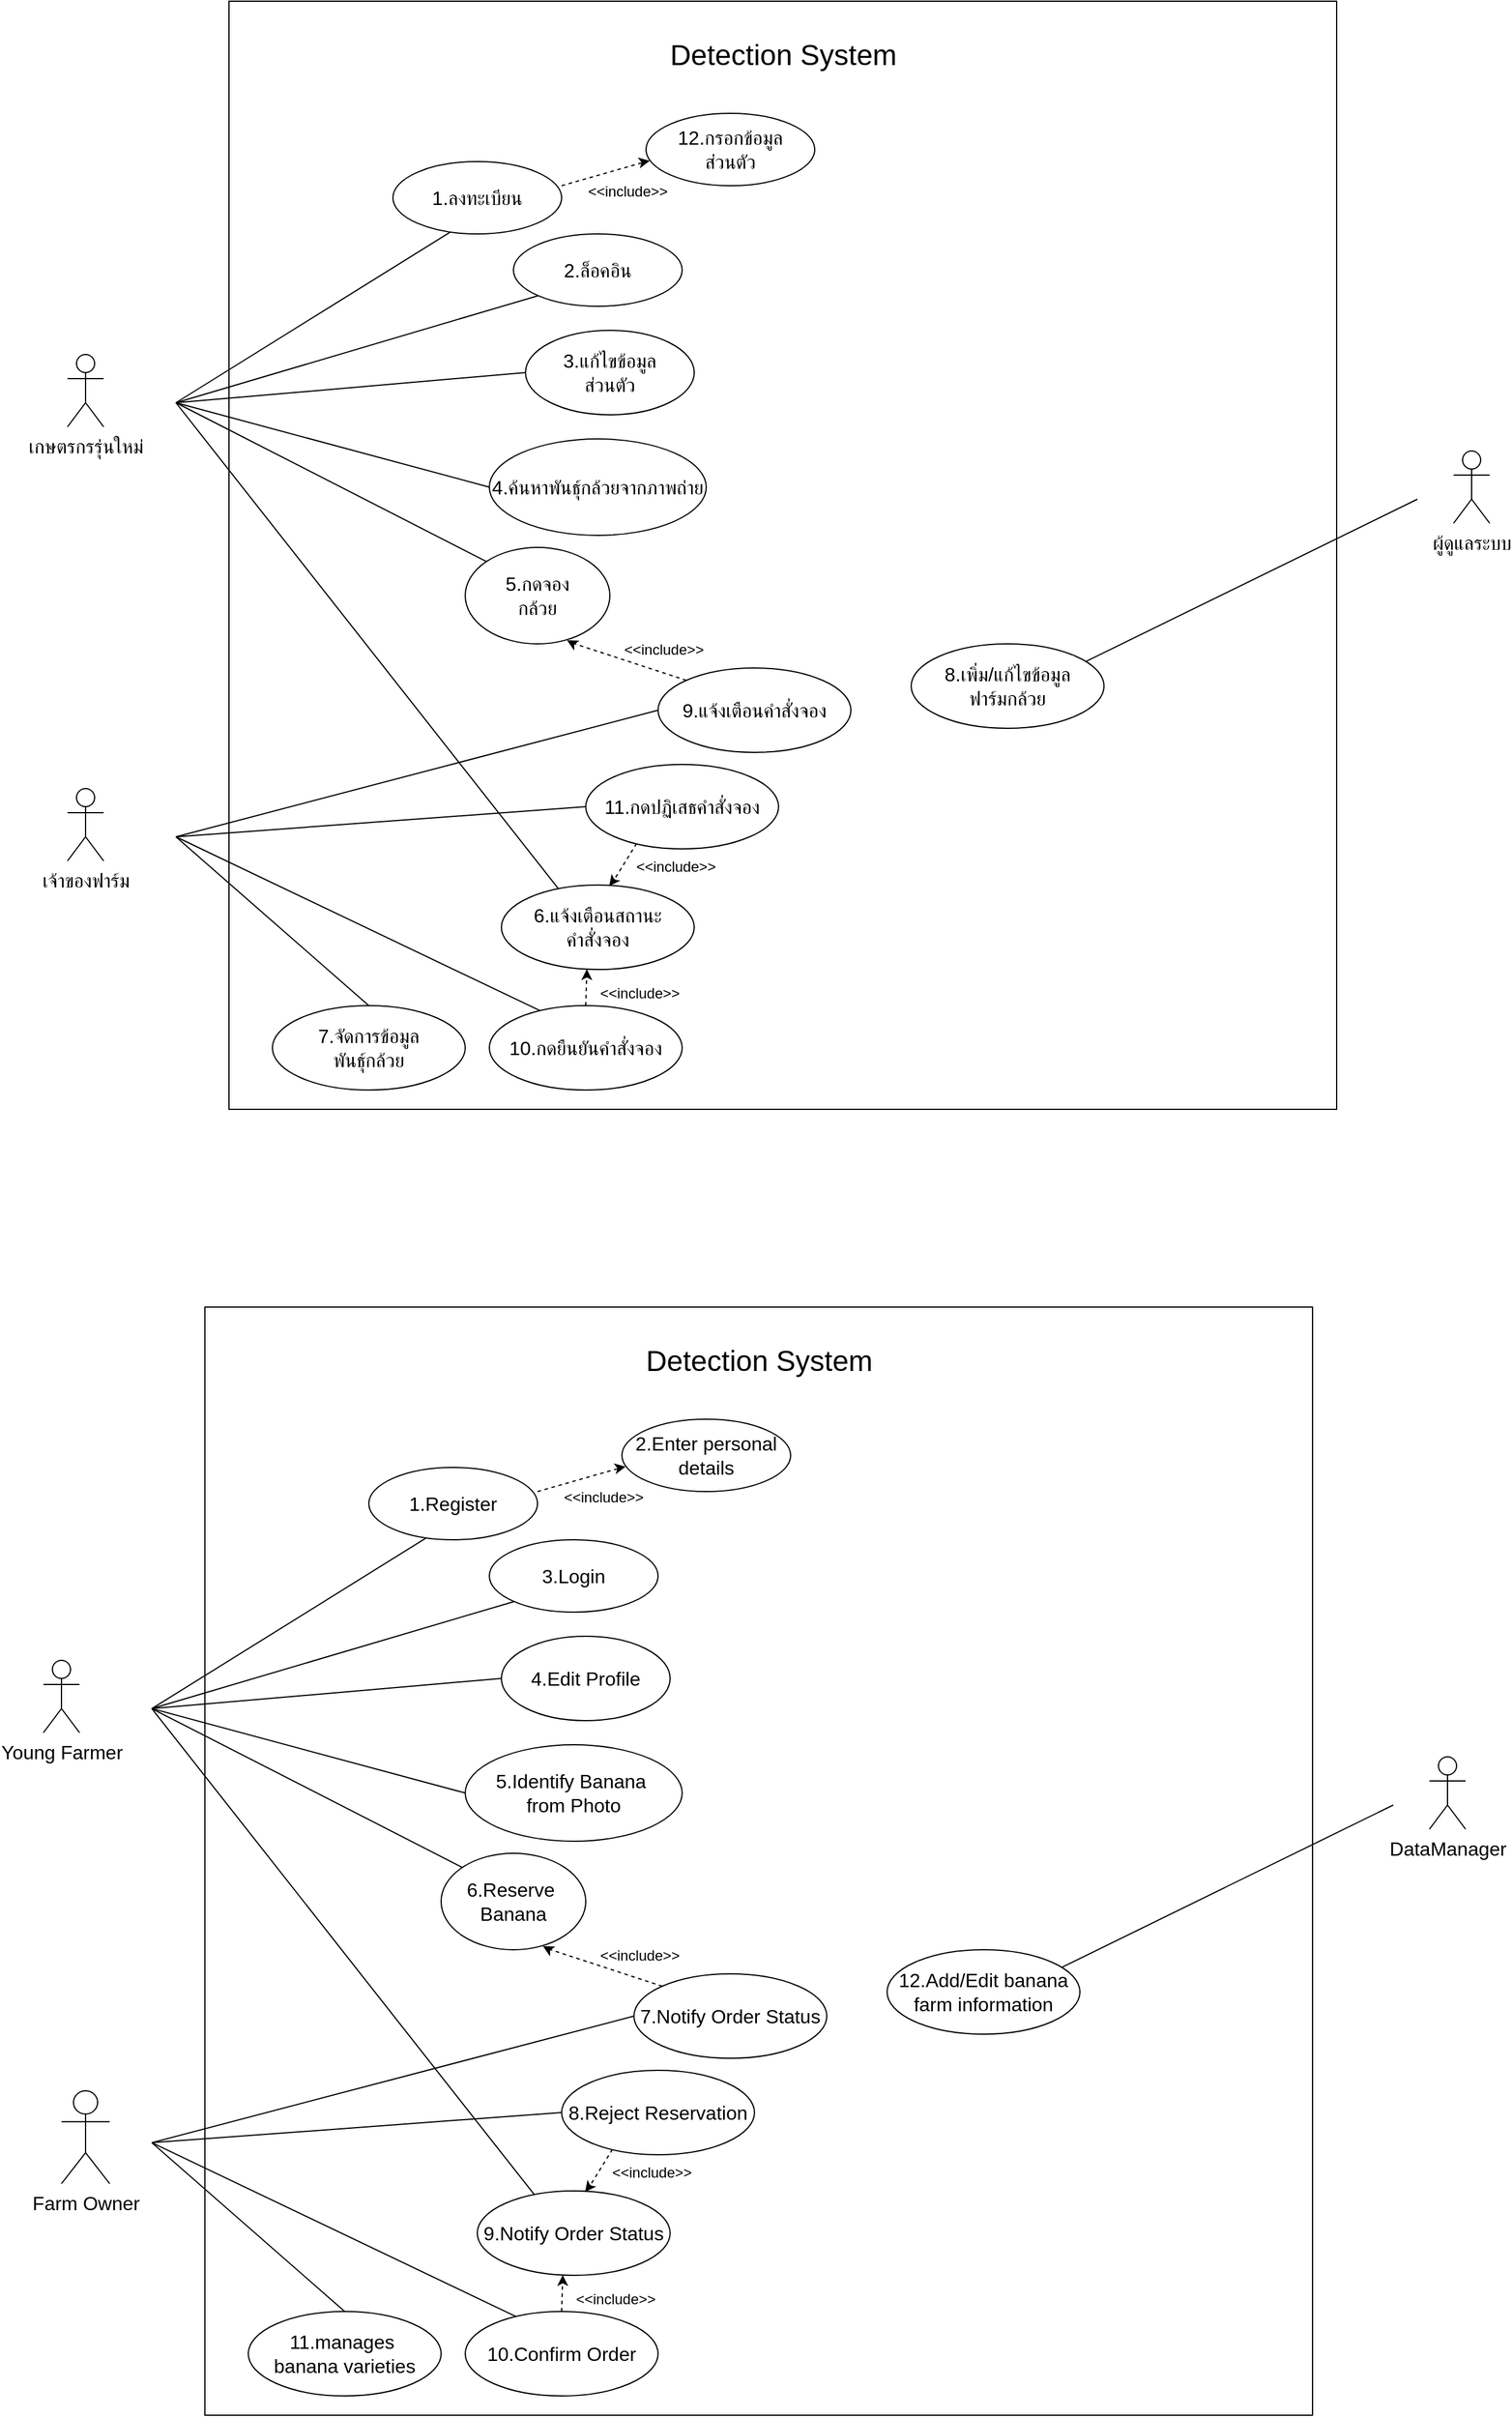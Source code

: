<mxfile version="26.2.14" pages="2">
  <diagram name="use case" id="EfUelgQ-WWF7R0dLs92K">
    <mxGraphModel dx="2175" dy="1682" grid="1" gridSize="10" guides="1" tooltips="1" connect="1" arrows="1" fold="1" page="0" pageScale="1" pageWidth="1100" pageHeight="850" math="0" shadow="0">
      <root>
        <mxCell id="0" />
        <mxCell id="1" parent="0" />
        <mxCell id="MZ660SzJ1lF7yDFDG1dt-44" value="" style="whiteSpace=wrap;html=1;aspect=fixed;" parent="1" vertex="1">
          <mxGeometry x="44" y="-53" width="919" height="919" as="geometry" />
        </mxCell>
        <mxCell id="MZ660SzJ1lF7yDFDG1dt-1" value="Detection System" style="text;html=1;align=center;verticalAlign=middle;whiteSpace=wrap;rounded=0;fontSize=24;" parent="1" vertex="1">
          <mxGeometry x="398.75" y="-23" width="209.5" height="30" as="geometry" />
        </mxCell>
        <mxCell id="MZ660SzJ1lF7yDFDG1dt-2" value="เกษตรกรรุ่นใหม่" style="shape=umlActor;verticalLabelPosition=bottom;verticalAlign=top;html=1;outlineConnect=0;fontSize=16;strokeColor=#000000;" parent="1" vertex="1">
          <mxGeometry x="-90" y="240" width="30" height="60" as="geometry" />
        </mxCell>
        <mxCell id="MZ660SzJ1lF7yDFDG1dt-4" value="เจ้าของฟาร์ม" style="shape=umlActor;verticalLabelPosition=bottom;verticalAlign=top;html=1;outlineConnect=0;fontSize=16;strokeColor=#000000;" parent="1" vertex="1">
          <mxGeometry x="-90" y="600" width="30" height="60" as="geometry" />
        </mxCell>
        <mxCell id="MZ660SzJ1lF7yDFDG1dt-5" value="ผู้ดูแลระบบ" style="shape=umlActor;verticalLabelPosition=bottom;verticalAlign=top;html=1;outlineConnect=0;fontSize=16;strokeColor=#000000;" parent="1" vertex="1">
          <mxGeometry x="1060" y="320" width="30" height="60" as="geometry" />
        </mxCell>
        <mxCell id="MZ660SzJ1lF7yDFDG1dt-6" value="&lt;font style=&quot;font-size: 16px;&quot;&gt;1.ลงทะเบียน&lt;/font&gt;" style="ellipse;whiteSpace=wrap;html=1;strokeColor=#000000;" parent="1" vertex="1">
          <mxGeometry x="180" y="80" width="140" height="60" as="geometry" />
        </mxCell>
        <mxCell id="MZ660SzJ1lF7yDFDG1dt-7" value="2.ล็อคอิน" style="ellipse;whiteSpace=wrap;html=1;fontSize=16;strokeColor=#000000;" parent="1" vertex="1">
          <mxGeometry x="280" y="140" width="140" height="60" as="geometry" />
        </mxCell>
        <mxCell id="MZ660SzJ1lF7yDFDG1dt-8" value="3.แก้ไขข้อมูล&lt;div&gt;ส่วนตัว&lt;/div&gt;" style="ellipse;whiteSpace=wrap;html=1;fontSize=16;strokeColor=#000000;" parent="1" vertex="1">
          <mxGeometry x="290" y="220" width="140" height="70" as="geometry" />
        </mxCell>
        <mxCell id="MZ660SzJ1lF7yDFDG1dt-9" value="4.ค้นหาพันธุ์กล้วยจากภาพถ่าย" style="ellipse;whiteSpace=wrap;html=1;fontSize=16;strokeColor=#000000;" parent="1" vertex="1">
          <mxGeometry x="260" y="310" width="180" height="80" as="geometry" />
        </mxCell>
        <mxCell id="MZ660SzJ1lF7yDFDG1dt-10" value="&lt;font size=&quot;3&quot;&gt;5.กดจอง&lt;/font&gt;&lt;div&gt;&lt;font size=&quot;3&quot;&gt;กล้วย&lt;/font&gt;&lt;/div&gt;" style="ellipse;whiteSpace=wrap;html=1;strokeColor=#000000;" parent="1" vertex="1">
          <mxGeometry x="240" y="400" width="120" height="80" as="geometry" />
        </mxCell>
        <mxCell id="MZ660SzJ1lF7yDFDG1dt-11" value="&lt;font size=&quot;3&quot;&gt;6.แจ้งเตือนสถานะ&lt;/font&gt;&lt;div&gt;&lt;font size=&quot;3&quot;&gt;คำสั่งจอง&lt;/font&gt;&lt;/div&gt;" style="ellipse;whiteSpace=wrap;html=1;align=center;verticalAlign=middle;strokeColor=#000000;" parent="1" vertex="1">
          <mxGeometry x="270" y="680" width="160" height="70" as="geometry" />
        </mxCell>
        <mxCell id="MZ660SzJ1lF7yDFDG1dt-13" value="&lt;font size=&quot;3&quot;&gt;8.เพิ่ม/แก้ไขข้อมูล&lt;/font&gt;&lt;div&gt;&lt;font size=&quot;3&quot;&gt;ฟาร์มกล้วย&lt;/font&gt;&lt;/div&gt;" style="ellipse;whiteSpace=wrap;html=1;align=center;verticalAlign=middle;strokeColor=#000000;" parent="1" vertex="1">
          <mxGeometry x="610" y="480" width="160" height="70" as="geometry" />
        </mxCell>
        <mxCell id="MZ660SzJ1lF7yDFDG1dt-14" value="&lt;font size=&quot;3&quot;&gt;9.แจ้งเตือนคำสั่งจอง&lt;/font&gt;" style="ellipse;whiteSpace=wrap;html=1;align=center;verticalAlign=middle;strokeColor=#000000;" parent="1" vertex="1">
          <mxGeometry x="400" y="500" width="160" height="70" as="geometry" />
        </mxCell>
        <mxCell id="MZ660SzJ1lF7yDFDG1dt-15" value="&lt;font size=&quot;3&quot;&gt;10.กดยืนยันคำสั่งจอง&lt;/font&gt;" style="ellipse;whiteSpace=wrap;html=1;align=center;verticalAlign=middle;strokeColor=#000000;" parent="1" vertex="1">
          <mxGeometry x="260" y="780" width="160" height="70" as="geometry" />
        </mxCell>
        <mxCell id="MZ660SzJ1lF7yDFDG1dt-16" value="&lt;font size=&quot;3&quot;&gt;11.กดปฏิเสธคำสั่งจอง&lt;/font&gt;" style="ellipse;whiteSpace=wrap;html=1;align=center;verticalAlign=middle;strokeColor=#000000;" parent="1" vertex="1">
          <mxGeometry x="340" y="580" width="160" height="70" as="geometry" />
        </mxCell>
        <mxCell id="MZ660SzJ1lF7yDFDG1dt-17" value="" style="endArrow=none;html=1;rounded=0;entryX=0.339;entryY=0.976;entryDx=0;entryDy=0;entryPerimeter=0;strokeColor=#000000;" parent="1" target="MZ660SzJ1lF7yDFDG1dt-6" edge="1">
          <mxGeometry width="50" height="50" relative="1" as="geometry">
            <mxPoint y="280" as="sourcePoint" />
            <mxPoint x="220" y="230" as="targetPoint" />
          </mxGeometry>
        </mxCell>
        <mxCell id="MZ660SzJ1lF7yDFDG1dt-18" value="" style="endArrow=none;html=1;rounded=0;entryX=0;entryY=1;entryDx=0;entryDy=0;strokeColor=#000000;" parent="1" target="MZ660SzJ1lF7yDFDG1dt-7" edge="1">
          <mxGeometry width="50" height="50" relative="1" as="geometry">
            <mxPoint y="280" as="sourcePoint" />
            <mxPoint x="220" y="230" as="targetPoint" />
          </mxGeometry>
        </mxCell>
        <mxCell id="MZ660SzJ1lF7yDFDG1dt-19" value="" style="endArrow=none;html=1;rounded=0;entryX=0;entryY=0.5;entryDx=0;entryDy=0;strokeColor=#000000;" parent="1" target="MZ660SzJ1lF7yDFDG1dt-8" edge="1">
          <mxGeometry width="50" height="50" relative="1" as="geometry">
            <mxPoint y="280" as="sourcePoint" />
            <mxPoint x="220" y="230" as="targetPoint" />
          </mxGeometry>
        </mxCell>
        <mxCell id="MZ660SzJ1lF7yDFDG1dt-20" value="" style="endArrow=none;html=1;rounded=0;entryX=0;entryY=0.5;entryDx=0;entryDy=0;strokeColor=#000000;" parent="1" target="MZ660SzJ1lF7yDFDG1dt-9" edge="1">
          <mxGeometry width="50" height="50" relative="1" as="geometry">
            <mxPoint y="280" as="sourcePoint" />
            <mxPoint x="220" y="230" as="targetPoint" />
          </mxGeometry>
        </mxCell>
        <mxCell id="MZ660SzJ1lF7yDFDG1dt-21" value="" style="endArrow=none;html=1;rounded=0;entryX=0;entryY=0;entryDx=0;entryDy=0;strokeColor=#000000;" parent="1" target="MZ660SzJ1lF7yDFDG1dt-10" edge="1">
          <mxGeometry width="50" height="50" relative="1" as="geometry">
            <mxPoint y="280" as="sourcePoint" />
            <mxPoint x="220" y="230" as="targetPoint" />
          </mxGeometry>
        </mxCell>
        <mxCell id="MZ660SzJ1lF7yDFDG1dt-22" value="" style="endArrow=none;html=1;rounded=0;exitX=0.297;exitY=0.048;exitDx=0;exitDy=0;exitPerimeter=0;fontColor=#FF3333;strokeColor=#000000;" parent="1" source="MZ660SzJ1lF7yDFDG1dt-11" edge="1">
          <mxGeometry width="50" height="50" relative="1" as="geometry">
            <mxPoint x="277" y="590" as="sourcePoint" />
            <mxPoint y="280" as="targetPoint" />
          </mxGeometry>
        </mxCell>
        <mxCell id="MZ660SzJ1lF7yDFDG1dt-23" value="" style="endArrow=none;dashed=1;html=1;rounded=0;exitX=0;exitY=0;exitDx=0;exitDy=0;strokeColor=#000000;entryX=0.72;entryY=0.981;entryDx=0;entryDy=0;entryPerimeter=0;" parent="1" source="MZ660SzJ1lF7yDFDG1dt-14" target="MZ660SzJ1lF7yDFDG1dt-10" edge="1">
          <mxGeometry width="50" height="50" relative="1" as="geometry">
            <mxPoint x="350" y="510" as="sourcePoint" />
            <mxPoint x="330" y="480" as="targetPoint" />
          </mxGeometry>
        </mxCell>
        <mxCell id="MZ660SzJ1lF7yDFDG1dt-24" value="" style="endArrow=classic;html=1;rounded=0;entryX=0.704;entryY=0.962;entryDx=0;entryDy=0;entryPerimeter=0;strokeColor=#000000;" parent="1" target="MZ660SzJ1lF7yDFDG1dt-10" edge="1">
          <mxGeometry width="50" height="50" relative="1" as="geometry">
            <mxPoint x="330" y="480" as="sourcePoint" />
            <mxPoint x="332.2" y="478.76" as="targetPoint" />
          </mxGeometry>
        </mxCell>
        <mxCell id="MZ660SzJ1lF7yDFDG1dt-25" value="&amp;lt;&amp;lt;include&amp;gt;&amp;gt;" style="text;html=1;align=center;verticalAlign=middle;whiteSpace=wrap;rounded=0;fontColor=light-dark(#000000, #ff7777);strokeColor=none;" parent="1" vertex="1">
          <mxGeometry x="380" y="470" width="50" height="30" as="geometry" />
        </mxCell>
        <mxCell id="MZ660SzJ1lF7yDFDG1dt-26" value="" style="endArrow=none;html=1;rounded=0;fontColor=#FF3333;strokeColor=#000000;entryX=0;entryY=0.5;entryDx=0;entryDy=0;" parent="1" target="MZ660SzJ1lF7yDFDG1dt-14" edge="1">
          <mxGeometry width="50" height="50" relative="1" as="geometry">
            <mxPoint y="640" as="sourcePoint" />
            <mxPoint x="60" y="310" as="targetPoint" />
          </mxGeometry>
        </mxCell>
        <mxCell id="MZ660SzJ1lF7yDFDG1dt-27" value="" style="endArrow=none;html=1;rounded=0;fontColor=#FF3333;strokeColor=#000000;entryX=0;entryY=0.5;entryDx=0;entryDy=0;" parent="1" target="MZ660SzJ1lF7yDFDG1dt-16" edge="1">
          <mxGeometry width="50" height="50" relative="1" as="geometry">
            <mxPoint y="640" as="sourcePoint" />
            <mxPoint x="325" y="555" as="targetPoint" />
          </mxGeometry>
        </mxCell>
        <mxCell id="MZ660SzJ1lF7yDFDG1dt-28" value="" style="endArrow=none;html=1;rounded=0;fontColor=#FF3333;strokeColor=#000000;entryX=0.265;entryY=0.062;entryDx=0;entryDy=0;entryPerimeter=0;" parent="1" target="MZ660SzJ1lF7yDFDG1dt-15" edge="1">
          <mxGeometry width="50" height="50" relative="1" as="geometry">
            <mxPoint y="640" as="sourcePoint" />
            <mxPoint x="223" y="700" as="targetPoint" />
          </mxGeometry>
        </mxCell>
        <mxCell id="MZ660SzJ1lF7yDFDG1dt-30" value="" style="endArrow=none;dashed=1;html=1;rounded=0;strokeColor=#000000;entryX=0.262;entryY=0.942;entryDx=0;entryDy=0;entryPerimeter=0;exitX=0.573;exitY=-0.019;exitDx=0;exitDy=0;exitPerimeter=0;" parent="1" source="MZ660SzJ1lF7yDFDG1dt-11" target="MZ660SzJ1lF7yDFDG1dt-16" edge="1">
          <mxGeometry width="50" height="50" relative="1" as="geometry">
            <mxPoint x="360" y="680" as="sourcePoint" />
            <mxPoint x="380" y="655" as="targetPoint" />
          </mxGeometry>
        </mxCell>
        <mxCell id="MZ660SzJ1lF7yDFDG1dt-31" value="" style="endArrow=classic;html=1;rounded=0;entryX=0.559;entryY=0.012;entryDx=0;entryDy=0;strokeColor=#000000;entryPerimeter=0;" parent="1" target="MZ660SzJ1lF7yDFDG1dt-11" edge="1">
          <mxGeometry width="50" height="50" relative="1" as="geometry">
            <mxPoint x="364" y="675" as="sourcePoint" />
            <mxPoint x="360" y="680.0" as="targetPoint" />
          </mxGeometry>
        </mxCell>
        <mxCell id="MZ660SzJ1lF7yDFDG1dt-32" value="&amp;lt;&amp;lt;include&amp;gt;&amp;gt;" style="text;html=1;align=center;verticalAlign=middle;whiteSpace=wrap;rounded=0;fontColor=light-dark(#000000, #ff7777);strokeColor=none;" parent="1" vertex="1">
          <mxGeometry x="390" y="650" width="50" height="30" as="geometry" />
        </mxCell>
        <mxCell id="MZ660SzJ1lF7yDFDG1dt-33" value="&amp;lt;&amp;lt;include&amp;gt;&amp;gt;" style="text;html=1;align=center;verticalAlign=middle;whiteSpace=wrap;rounded=0;fontColor=light-dark(#000000, #ff7777);strokeColor=none;" parent="1" vertex="1">
          <mxGeometry x="360" y="755" width="50" height="30" as="geometry" />
        </mxCell>
        <mxCell id="MZ660SzJ1lF7yDFDG1dt-34" value="" style="endArrow=none;dashed=1;html=1;rounded=0;strokeColor=#000000;exitX=0.5;exitY=0;exitDx=0;exitDy=0;entryX=0.443;entryY=1.022;entryDx=0;entryDy=0;entryPerimeter=0;" parent="1" source="MZ660SzJ1lF7yDFDG1dt-15" target="MZ660SzJ1lF7yDFDG1dt-11" edge="1">
          <mxGeometry width="50" height="50" relative="1" as="geometry">
            <mxPoint x="240" y="770" as="sourcePoint" />
            <mxPoint x="340" y="760" as="targetPoint" />
          </mxGeometry>
        </mxCell>
        <mxCell id="MZ660SzJ1lF7yDFDG1dt-36" value="" style="endArrow=classic;html=1;rounded=0;entryX=0.443;entryY=0.996;entryDx=0;entryDy=0;entryPerimeter=0;strokeColor=#000000;exitX=0.443;exitY=1.023;exitDx=0;exitDy=0;exitPerimeter=0;" parent="1" source="MZ660SzJ1lF7yDFDG1dt-11" target="MZ660SzJ1lF7yDFDG1dt-11" edge="1">
          <mxGeometry width="50" height="50" relative="1" as="geometry">
            <mxPoint x="341" y="760" as="sourcePoint" />
            <mxPoint x="341.6" y="755.0" as="targetPoint" />
          </mxGeometry>
        </mxCell>
        <mxCell id="MZ660SzJ1lF7yDFDG1dt-37" value="&lt;font size=&quot;3&quot;&gt;12.กรอกข้อมูล&lt;/font&gt;&lt;div&gt;&lt;font size=&quot;3&quot;&gt;ส่วนตัว&lt;/font&gt;&lt;/div&gt;" style="ellipse;whiteSpace=wrap;html=1;strokeColor=#000000;" parent="1" vertex="1">
          <mxGeometry x="390" y="40" width="140" height="60" as="geometry" />
        </mxCell>
        <mxCell id="MZ660SzJ1lF7yDFDG1dt-38" value="&amp;lt;&amp;lt;include&amp;gt;&amp;gt;" style="text;html=1;align=center;verticalAlign=middle;whiteSpace=wrap;rounded=0;fontColor=light-dark(#000000, #ff7777);strokeColor=none;" parent="1" vertex="1">
          <mxGeometry x="350" y="90" width="50" height="30" as="geometry" />
        </mxCell>
        <mxCell id="MZ660SzJ1lF7yDFDG1dt-39" value="" style="endArrow=none;dashed=1;html=1;rounded=0;strokeColor=#000000;entryX=0;entryY=0.667;entryDx=0;entryDy=0;entryPerimeter=0;" parent="1" target="MZ660SzJ1lF7yDFDG1dt-37" edge="1">
          <mxGeometry width="50" height="50" relative="1" as="geometry">
            <mxPoint x="320" y="100" as="sourcePoint" />
            <mxPoint x="340" y="75" as="targetPoint" />
          </mxGeometry>
        </mxCell>
        <mxCell id="MZ660SzJ1lF7yDFDG1dt-40" value="" style="endArrow=classic;html=1;rounded=0;entryX=0.022;entryY=0.657;entryDx=0;entryDy=0;entryPerimeter=0;strokeColor=#000000;" parent="1" target="MZ660SzJ1lF7yDFDG1dt-37" edge="1">
          <mxGeometry width="50" height="50" relative="1" as="geometry">
            <mxPoint x="390" y="80" as="sourcePoint" />
            <mxPoint x="383.5" y="80" as="targetPoint" />
          </mxGeometry>
        </mxCell>
        <mxCell id="MZ660SzJ1lF7yDFDG1dt-42" value="" style="endArrow=none;html=1;rounded=0;strokeColor=#000000;exitX=0.908;exitY=0.206;exitDx=0;exitDy=0;exitPerimeter=0;" parent="1" source="MZ660SzJ1lF7yDFDG1dt-13" edge="1">
          <mxGeometry width="50" height="50" relative="1" as="geometry">
            <mxPoint x="810" y="348" as="sourcePoint" />
            <mxPoint x="1030" y="360" as="targetPoint" />
          </mxGeometry>
        </mxCell>
        <mxCell id="L3Z_lPeSMEvAckaQkWy9-1" value="&lt;font size=&quot;3&quot;&gt;7.จัดการข้อมูล&lt;/font&gt;&lt;div&gt;&lt;font size=&quot;3&quot;&gt;พันธุ์กล้วย&lt;/font&gt;&lt;/div&gt;" style="ellipse;whiteSpace=wrap;html=1;align=center;verticalAlign=middle;strokeColor=#000000;" vertex="1" parent="1">
          <mxGeometry x="80" y="780" width="160" height="70" as="geometry" />
        </mxCell>
        <mxCell id="L3Z_lPeSMEvAckaQkWy9-2" value="" style="endArrow=none;html=1;rounded=0;fontColor=#FF3333;strokeColor=#000000;entryX=0.5;entryY=0;entryDx=0;entryDy=0;" edge="1" parent="1" target="L3Z_lPeSMEvAckaQkWy9-1">
          <mxGeometry width="50" height="50" relative="1" as="geometry">
            <mxPoint y="640" as="sourcePoint" />
            <mxPoint x="312" y="794" as="targetPoint" />
          </mxGeometry>
        </mxCell>
        <mxCell id="L3Z_lPeSMEvAckaQkWy9-3" value="" style="whiteSpace=wrap;html=1;aspect=fixed;" vertex="1" parent="1">
          <mxGeometry x="24" y="1030" width="919" height="919" as="geometry" />
        </mxCell>
        <mxCell id="L3Z_lPeSMEvAckaQkWy9-4" value="Detection System" style="text;html=1;align=center;verticalAlign=middle;whiteSpace=wrap;rounded=0;fontSize=24;" vertex="1" parent="1">
          <mxGeometry x="378.75" y="1060" width="209.5" height="30" as="geometry" />
        </mxCell>
        <mxCell id="L3Z_lPeSMEvAckaQkWy9-5" value="Young Farmer" style="shape=umlActor;verticalLabelPosition=bottom;verticalAlign=top;html=1;outlineConnect=0;fontSize=16;strokeColor=#000000;" vertex="1" parent="1">
          <mxGeometry x="-110" y="1323" width="30" height="60" as="geometry" />
        </mxCell>
        <mxCell id="L3Z_lPeSMEvAckaQkWy9-6" value="&lt;span style=&quot;text-align: start; white-space: normal;&quot; data-end=&quot;206&quot; data-start=&quot;192&quot;&gt;Farm&lt;/span&gt;&lt;span style=&quot;white-space: normal; text-align: start;&quot; data-end=&quot;206&quot; data-start=&quot;192&quot;&gt;&amp;nbsp;Owner&lt;/span&gt;" style="shape=umlActor;verticalLabelPosition=bottom;verticalAlign=top;html=1;outlineConnect=0;fontSize=16;strokeColor=#000000;" vertex="1" parent="1">
          <mxGeometry x="-95" y="1680" width="40" height="77" as="geometry" />
        </mxCell>
        <mxCell id="L3Z_lPeSMEvAckaQkWy9-7" value="DataManager" style="shape=umlActor;verticalLabelPosition=bottom;verticalAlign=top;html=1;outlineConnect=0;fontSize=16;strokeColor=#000000;" vertex="1" parent="1">
          <mxGeometry x="1040" y="1403" width="30" height="60" as="geometry" />
        </mxCell>
        <mxCell id="L3Z_lPeSMEvAckaQkWy9-8" value="&lt;font size=&quot;3&quot;&gt;1.Register&lt;/font&gt;" style="ellipse;whiteSpace=wrap;html=1;strokeColor=#000000;" vertex="1" parent="1">
          <mxGeometry x="160" y="1163" width="140" height="60" as="geometry" />
        </mxCell>
        <mxCell id="L3Z_lPeSMEvAckaQkWy9-9" value="3.Login" style="ellipse;whiteSpace=wrap;html=1;fontSize=16;strokeColor=#000000;" vertex="1" parent="1">
          <mxGeometry x="260" y="1223" width="140" height="60" as="geometry" />
        </mxCell>
        <mxCell id="L3Z_lPeSMEvAckaQkWy9-10" value="&lt;span style=&quot;text-align: start; font-size: medium;&quot;&gt;4.Edit Profile&lt;/span&gt;" style="ellipse;whiteSpace=wrap;html=1;fontSize=16;strokeColor=#000000;" vertex="1" parent="1">
          <mxGeometry x="270" y="1303" width="140" height="70" as="geometry" />
        </mxCell>
        <mxCell id="L3Z_lPeSMEvAckaQkWy9-11" value="5.&lt;span style=&quot;text-align: start; font-size: medium;&quot;&gt;Identify Banana&amp;nbsp;&lt;/span&gt;&lt;div&gt;&lt;span style=&quot;font-size: medium;&quot;&gt;from Photo&lt;/span&gt;&lt;/div&gt;" style="ellipse;whiteSpace=wrap;html=1;fontSize=16;strokeColor=#000000;" vertex="1" parent="1">
          <mxGeometry x="240" y="1393" width="180" height="80" as="geometry" />
        </mxCell>
        <mxCell id="L3Z_lPeSMEvAckaQkWy9-12" value="&lt;font face=&quot;Helvetica&quot;&gt;&lt;font&gt;6.&lt;/font&gt;&lt;span style=&quot;text-align: start;&quot; data-end=&quot;437&quot; data-start=&quot;419&quot;&gt;Reserve&amp;nbsp;&lt;/span&gt;&lt;/font&gt;&lt;div&gt;&lt;span style=&quot;text-align: start;&quot; data-end=&quot;437&quot; data-start=&quot;419&quot;&gt;&lt;font face=&quot;Helvetica&quot;&gt;Banana&lt;/font&gt;&lt;/span&gt;&lt;font&gt;&lt;br&gt;&lt;/font&gt;&lt;/div&gt;" style="ellipse;whiteSpace=wrap;html=1;strokeColor=#000000;fontSize=16;" vertex="1" parent="1">
          <mxGeometry x="220" y="1483" width="120" height="80" as="geometry" />
        </mxCell>
        <mxCell id="L3Z_lPeSMEvAckaQkWy9-13" value="&lt;font size=&quot;3&quot;&gt;9.&lt;/font&gt;&lt;span style=&quot;text-align: start; font-size: medium;&quot;&gt;Notify Order Status&lt;/span&gt;&lt;font size=&quot;3&quot;&gt;&lt;br&gt;&lt;/font&gt;" style="ellipse;whiteSpace=wrap;html=1;align=center;verticalAlign=middle;strokeColor=#000000;" vertex="1" parent="1">
          <mxGeometry x="250" y="1763" width="160" height="70" as="geometry" />
        </mxCell>
        <mxCell id="L3Z_lPeSMEvAckaQkWy9-14" value="&lt;font size=&quot;3&quot;&gt;12.&lt;/font&gt;&lt;span style=&quot;text-align: start; font-size: medium;&quot;&gt;Add/Edit banana farm information&lt;/span&gt;&lt;font size=&quot;3&quot;&gt;&lt;br&gt;&lt;/font&gt;" style="ellipse;whiteSpace=wrap;html=1;align=center;verticalAlign=middle;strokeColor=#000000;" vertex="1" parent="1">
          <mxGeometry x="590" y="1563" width="160" height="70" as="geometry" />
        </mxCell>
        <mxCell id="L3Z_lPeSMEvAckaQkWy9-15" value="&lt;font size=&quot;3&quot;&gt;7.&lt;/font&gt;&lt;span style=&quot;text-align: start; font-size: medium;&quot;&gt;Notify Order Status&lt;/span&gt;" style="ellipse;whiteSpace=wrap;html=1;align=center;verticalAlign=middle;strokeColor=#000000;" vertex="1" parent="1">
          <mxGeometry x="380" y="1583" width="160" height="70" as="geometry" />
        </mxCell>
        <mxCell id="L3Z_lPeSMEvAckaQkWy9-16" value="&lt;font size=&quot;3&quot;&gt;10.&lt;/font&gt;&lt;span style=&quot;text-align: start; font-size: medium;&quot;&gt;Confirm Order&lt;/span&gt;" style="ellipse;whiteSpace=wrap;html=1;align=center;verticalAlign=middle;strokeColor=#000000;" vertex="1" parent="1">
          <mxGeometry x="240" y="1863" width="160" height="70" as="geometry" />
        </mxCell>
        <mxCell id="L3Z_lPeSMEvAckaQkWy9-17" value="&lt;font size=&quot;3&quot;&gt;8.&lt;/font&gt;&lt;span style=&quot;text-align: start; font-size: medium;&quot;&gt;Reject Reservation&lt;/span&gt;" style="ellipse;whiteSpace=wrap;html=1;align=center;verticalAlign=middle;strokeColor=#000000;" vertex="1" parent="1">
          <mxGeometry x="320" y="1663" width="160" height="70" as="geometry" />
        </mxCell>
        <mxCell id="L3Z_lPeSMEvAckaQkWy9-18" value="" style="endArrow=none;html=1;rounded=0;entryX=0.339;entryY=0.976;entryDx=0;entryDy=0;entryPerimeter=0;strokeColor=#000000;" edge="1" parent="1" target="L3Z_lPeSMEvAckaQkWy9-8">
          <mxGeometry width="50" height="50" relative="1" as="geometry">
            <mxPoint x="-20" y="1363" as="sourcePoint" />
            <mxPoint x="200" y="1313" as="targetPoint" />
          </mxGeometry>
        </mxCell>
        <mxCell id="L3Z_lPeSMEvAckaQkWy9-19" value="" style="endArrow=none;html=1;rounded=0;entryX=0;entryY=1;entryDx=0;entryDy=0;strokeColor=#000000;" edge="1" parent="1" target="L3Z_lPeSMEvAckaQkWy9-9">
          <mxGeometry width="50" height="50" relative="1" as="geometry">
            <mxPoint x="-20" y="1363" as="sourcePoint" />
            <mxPoint x="200" y="1313" as="targetPoint" />
          </mxGeometry>
        </mxCell>
        <mxCell id="L3Z_lPeSMEvAckaQkWy9-20" value="" style="endArrow=none;html=1;rounded=0;entryX=0;entryY=0.5;entryDx=0;entryDy=0;strokeColor=#000000;" edge="1" parent="1" target="L3Z_lPeSMEvAckaQkWy9-10">
          <mxGeometry width="50" height="50" relative="1" as="geometry">
            <mxPoint x="-20" y="1363" as="sourcePoint" />
            <mxPoint x="200" y="1313" as="targetPoint" />
          </mxGeometry>
        </mxCell>
        <mxCell id="L3Z_lPeSMEvAckaQkWy9-21" value="" style="endArrow=none;html=1;rounded=0;entryX=0;entryY=0.5;entryDx=0;entryDy=0;strokeColor=#000000;" edge="1" parent="1" target="L3Z_lPeSMEvAckaQkWy9-11">
          <mxGeometry width="50" height="50" relative="1" as="geometry">
            <mxPoint x="-20" y="1363" as="sourcePoint" />
            <mxPoint x="200" y="1313" as="targetPoint" />
          </mxGeometry>
        </mxCell>
        <mxCell id="L3Z_lPeSMEvAckaQkWy9-22" value="" style="endArrow=none;html=1;rounded=0;entryX=0;entryY=0;entryDx=0;entryDy=0;strokeColor=#000000;" edge="1" parent="1" target="L3Z_lPeSMEvAckaQkWy9-12">
          <mxGeometry width="50" height="50" relative="1" as="geometry">
            <mxPoint x="-20" y="1363" as="sourcePoint" />
            <mxPoint x="200" y="1313" as="targetPoint" />
          </mxGeometry>
        </mxCell>
        <mxCell id="L3Z_lPeSMEvAckaQkWy9-23" value="" style="endArrow=none;html=1;rounded=0;exitX=0.297;exitY=0.048;exitDx=0;exitDy=0;exitPerimeter=0;fontColor=#FF3333;strokeColor=#000000;" edge="1" parent="1" source="L3Z_lPeSMEvAckaQkWy9-13">
          <mxGeometry width="50" height="50" relative="1" as="geometry">
            <mxPoint x="257" y="1673" as="sourcePoint" />
            <mxPoint x="-20" y="1363" as="targetPoint" />
          </mxGeometry>
        </mxCell>
        <mxCell id="L3Z_lPeSMEvAckaQkWy9-24" value="" style="endArrow=none;dashed=1;html=1;rounded=0;exitX=0;exitY=0;exitDx=0;exitDy=0;strokeColor=#000000;entryX=0.72;entryY=0.981;entryDx=0;entryDy=0;entryPerimeter=0;" edge="1" parent="1" source="L3Z_lPeSMEvAckaQkWy9-15" target="L3Z_lPeSMEvAckaQkWy9-12">
          <mxGeometry width="50" height="50" relative="1" as="geometry">
            <mxPoint x="330" y="1593" as="sourcePoint" />
            <mxPoint x="310" y="1563" as="targetPoint" />
          </mxGeometry>
        </mxCell>
        <mxCell id="L3Z_lPeSMEvAckaQkWy9-25" value="" style="endArrow=classic;html=1;rounded=0;entryX=0.704;entryY=0.962;entryDx=0;entryDy=0;entryPerimeter=0;strokeColor=#000000;" edge="1" parent="1" target="L3Z_lPeSMEvAckaQkWy9-12">
          <mxGeometry width="50" height="50" relative="1" as="geometry">
            <mxPoint x="310" y="1563" as="sourcePoint" />
            <mxPoint x="312.2" y="1561.76" as="targetPoint" />
          </mxGeometry>
        </mxCell>
        <mxCell id="L3Z_lPeSMEvAckaQkWy9-26" value="&amp;lt;&amp;lt;include&amp;gt;&amp;gt;" style="text;html=1;align=center;verticalAlign=middle;whiteSpace=wrap;rounded=0;fontColor=light-dark(#000000, #ff7777);strokeColor=none;" vertex="1" parent="1">
          <mxGeometry x="360" y="1553" width="50" height="30" as="geometry" />
        </mxCell>
        <mxCell id="L3Z_lPeSMEvAckaQkWy9-27" value="" style="endArrow=none;html=1;rounded=0;fontColor=#FF3333;strokeColor=#000000;entryX=0;entryY=0.5;entryDx=0;entryDy=0;" edge="1" parent="1" target="L3Z_lPeSMEvAckaQkWy9-15">
          <mxGeometry width="50" height="50" relative="1" as="geometry">
            <mxPoint x="-20" y="1723" as="sourcePoint" />
            <mxPoint x="40" y="1393" as="targetPoint" />
          </mxGeometry>
        </mxCell>
        <mxCell id="L3Z_lPeSMEvAckaQkWy9-28" value="" style="endArrow=none;html=1;rounded=0;fontColor=#FF3333;strokeColor=#000000;entryX=0;entryY=0.5;entryDx=0;entryDy=0;" edge="1" parent="1" target="L3Z_lPeSMEvAckaQkWy9-17">
          <mxGeometry width="50" height="50" relative="1" as="geometry">
            <mxPoint x="-20" y="1723" as="sourcePoint" />
            <mxPoint x="305" y="1638" as="targetPoint" />
          </mxGeometry>
        </mxCell>
        <mxCell id="L3Z_lPeSMEvAckaQkWy9-29" value="" style="endArrow=none;html=1;rounded=0;fontColor=#FF3333;strokeColor=#000000;entryX=0.265;entryY=0.062;entryDx=0;entryDy=0;entryPerimeter=0;" edge="1" parent="1" target="L3Z_lPeSMEvAckaQkWy9-16">
          <mxGeometry width="50" height="50" relative="1" as="geometry">
            <mxPoint x="-20" y="1723" as="sourcePoint" />
            <mxPoint x="203" y="1783" as="targetPoint" />
          </mxGeometry>
        </mxCell>
        <mxCell id="L3Z_lPeSMEvAckaQkWy9-30" value="" style="endArrow=none;dashed=1;html=1;rounded=0;strokeColor=#000000;entryX=0.262;entryY=0.942;entryDx=0;entryDy=0;entryPerimeter=0;exitX=0.573;exitY=-0.019;exitDx=0;exitDy=0;exitPerimeter=0;" edge="1" parent="1" source="L3Z_lPeSMEvAckaQkWy9-13" target="L3Z_lPeSMEvAckaQkWy9-17">
          <mxGeometry width="50" height="50" relative="1" as="geometry">
            <mxPoint x="340" y="1763" as="sourcePoint" />
            <mxPoint x="360" y="1738" as="targetPoint" />
          </mxGeometry>
        </mxCell>
        <mxCell id="L3Z_lPeSMEvAckaQkWy9-31" value="" style="endArrow=classic;html=1;rounded=0;entryX=0.559;entryY=0.012;entryDx=0;entryDy=0;strokeColor=#000000;entryPerimeter=0;" edge="1" parent="1" target="L3Z_lPeSMEvAckaQkWy9-13">
          <mxGeometry width="50" height="50" relative="1" as="geometry">
            <mxPoint x="344" y="1758" as="sourcePoint" />
            <mxPoint x="340" y="1763" as="targetPoint" />
          </mxGeometry>
        </mxCell>
        <mxCell id="L3Z_lPeSMEvAckaQkWy9-32" value="&amp;lt;&amp;lt;include&amp;gt;&amp;gt;" style="text;html=1;align=center;verticalAlign=middle;whiteSpace=wrap;rounded=0;fontColor=light-dark(#000000, #ff7777);strokeColor=none;" vertex="1" parent="1">
          <mxGeometry x="370" y="1733" width="50" height="30" as="geometry" />
        </mxCell>
        <mxCell id="L3Z_lPeSMEvAckaQkWy9-33" value="&amp;lt;&amp;lt;include&amp;gt;&amp;gt;" style="text;html=1;align=center;verticalAlign=middle;whiteSpace=wrap;rounded=0;fontColor=light-dark(#000000, #ff7777);strokeColor=none;" vertex="1" parent="1">
          <mxGeometry x="340" y="1838" width="50" height="30" as="geometry" />
        </mxCell>
        <mxCell id="L3Z_lPeSMEvAckaQkWy9-34" value="" style="endArrow=none;dashed=1;html=1;rounded=0;strokeColor=#000000;exitX=0.5;exitY=0;exitDx=0;exitDy=0;entryX=0.443;entryY=1.022;entryDx=0;entryDy=0;entryPerimeter=0;" edge="1" parent="1" source="L3Z_lPeSMEvAckaQkWy9-16" target="L3Z_lPeSMEvAckaQkWy9-13">
          <mxGeometry width="50" height="50" relative="1" as="geometry">
            <mxPoint x="220" y="1853" as="sourcePoint" />
            <mxPoint x="320" y="1843" as="targetPoint" />
          </mxGeometry>
        </mxCell>
        <mxCell id="L3Z_lPeSMEvAckaQkWy9-35" value="" style="endArrow=classic;html=1;rounded=0;entryX=0.443;entryY=0.996;entryDx=0;entryDy=0;entryPerimeter=0;strokeColor=#000000;exitX=0.443;exitY=1.023;exitDx=0;exitDy=0;exitPerimeter=0;" edge="1" parent="1" source="L3Z_lPeSMEvAckaQkWy9-13" target="L3Z_lPeSMEvAckaQkWy9-13">
          <mxGeometry width="50" height="50" relative="1" as="geometry">
            <mxPoint x="321" y="1843" as="sourcePoint" />
            <mxPoint x="321.6" y="1838" as="targetPoint" />
          </mxGeometry>
        </mxCell>
        <mxCell id="L3Z_lPeSMEvAckaQkWy9-36" value="&lt;font size=&quot;3&quot;&gt;2.&lt;/font&gt;&lt;span style=&quot;text-align: start; font-size: medium;&quot;&gt;Enter&amp;nbsp;&lt;/span&gt;&lt;span style=&quot;font-size: medium; text-align: start;&quot;&gt;personal details&lt;/span&gt;" style="ellipse;whiteSpace=wrap;html=1;strokeColor=#000000;" vertex="1" parent="1">
          <mxGeometry x="370" y="1123" width="140" height="60" as="geometry" />
        </mxCell>
        <mxCell id="L3Z_lPeSMEvAckaQkWy9-37" value="&amp;lt;&amp;lt;include&amp;gt;&amp;gt;" style="text;html=1;align=center;verticalAlign=middle;whiteSpace=wrap;rounded=0;fontColor=light-dark(#000000, #ff7777);strokeColor=none;" vertex="1" parent="1">
          <mxGeometry x="330" y="1173" width="50" height="30" as="geometry" />
        </mxCell>
        <mxCell id="L3Z_lPeSMEvAckaQkWy9-38" value="" style="endArrow=none;dashed=1;html=1;rounded=0;strokeColor=#000000;entryX=0;entryY=0.667;entryDx=0;entryDy=0;entryPerimeter=0;" edge="1" parent="1" target="L3Z_lPeSMEvAckaQkWy9-36">
          <mxGeometry width="50" height="50" relative="1" as="geometry">
            <mxPoint x="300" y="1183" as="sourcePoint" />
            <mxPoint x="320" y="1158" as="targetPoint" />
          </mxGeometry>
        </mxCell>
        <mxCell id="L3Z_lPeSMEvAckaQkWy9-39" value="" style="endArrow=classic;html=1;rounded=0;entryX=0.022;entryY=0.657;entryDx=0;entryDy=0;entryPerimeter=0;strokeColor=#000000;" edge="1" parent="1" target="L3Z_lPeSMEvAckaQkWy9-36">
          <mxGeometry width="50" height="50" relative="1" as="geometry">
            <mxPoint x="370" y="1163" as="sourcePoint" />
            <mxPoint x="363.5" y="1163" as="targetPoint" />
          </mxGeometry>
        </mxCell>
        <mxCell id="L3Z_lPeSMEvAckaQkWy9-40" value="" style="endArrow=none;html=1;rounded=0;strokeColor=#000000;exitX=0.908;exitY=0.206;exitDx=0;exitDy=0;exitPerimeter=0;" edge="1" parent="1" source="L3Z_lPeSMEvAckaQkWy9-14">
          <mxGeometry width="50" height="50" relative="1" as="geometry">
            <mxPoint x="790" y="1431" as="sourcePoint" />
            <mxPoint x="1010" y="1443" as="targetPoint" />
          </mxGeometry>
        </mxCell>
        <mxCell id="L3Z_lPeSMEvAckaQkWy9-41" value="&lt;font size=&quot;3&quot;&gt;11.&lt;/font&gt;&lt;span style=&quot;text-align: start; font-size: medium;&quot;&gt;manages&amp;nbsp;&lt;/span&gt;&lt;div&gt;&lt;span style=&quot;text-align: start; font-size: medium;&quot;&gt;banana varieties&lt;/span&gt;&lt;font size=&quot;3&quot;&gt;&lt;br&gt;&lt;/font&gt;&lt;/div&gt;" style="ellipse;whiteSpace=wrap;html=1;align=center;verticalAlign=middle;strokeColor=#000000;" vertex="1" parent="1">
          <mxGeometry x="60" y="1863" width="160" height="70" as="geometry" />
        </mxCell>
        <mxCell id="L3Z_lPeSMEvAckaQkWy9-42" value="" style="endArrow=none;html=1;rounded=0;fontColor=#FF3333;strokeColor=#000000;entryX=0.5;entryY=0;entryDx=0;entryDy=0;" edge="1" parent="1" target="L3Z_lPeSMEvAckaQkWy9-41">
          <mxGeometry width="50" height="50" relative="1" as="geometry">
            <mxPoint x="-20" y="1723" as="sourcePoint" />
            <mxPoint x="292" y="1877" as="targetPoint" />
          </mxGeometry>
        </mxCell>
      </root>
    </mxGraphModel>
  </diagram>
  <diagram id="a-ui2nbqDOsqU2qqR3uz" name="sequence">
    <mxGraphModel dx="1879" dy="459" grid="1" gridSize="10" guides="1" tooltips="1" connect="1" arrows="1" fold="1" page="0" pageScale="1" pageWidth="1100" pageHeight="850" math="0" shadow="0">
      <root>
        <mxCell id="0" />
        <mxCell id="1" parent="0" />
        <mxCell id="gkvkDm9m3RKmhbN9Xe6a-1" value="&lt;font style=&quot;font-size: 16px;&quot;&gt;ลูกค้า&lt;/font&gt;&lt;div&gt;&lt;font style=&quot;font-size: 16px;&quot;&gt;(เกษตรกรรุ่นใหม่&lt;/font&gt;&lt;/div&gt;&lt;div&gt;&lt;font style=&quot;font-size: 16px;&quot;&gt;,เจ้าของฟาร์ม)&lt;/font&gt;&lt;/div&gt;" style="shape=umlActor;verticalLabelPosition=bottom;verticalAlign=top;html=1;outlineConnect=0;" parent="1" vertex="1">
          <mxGeometry x="-1040" y="50" width="30" height="60" as="geometry" />
        </mxCell>
        <mxCell id="gkvkDm9m3RKmhbN9Xe6a-2" value="&lt;font style=&quot;font-size: 16px;&quot;&gt;ผู้ขาย&lt;/font&gt;&lt;div&gt;&lt;font size=&quot;3&quot;&gt;(ฟาร์ม)&lt;/font&gt;&lt;/div&gt;" style="shape=umlActor;verticalLabelPosition=bottom;verticalAlign=top;html=1;outlineConnect=0;" parent="1" vertex="1">
          <mxGeometry x="-901.25" y="50" width="30" height="60" as="geometry" />
        </mxCell>
        <mxCell id="gkvkDm9m3RKmhbN9Xe6a-3" value="" style="ellipse;whiteSpace=wrap;html=1;aspect=fixed;" parent="1" vertex="1">
          <mxGeometry x="-776" y="54" width="40" height="40" as="geometry" />
        </mxCell>
        <mxCell id="gkvkDm9m3RKmhbN9Xe6a-4" value="" style="endArrow=none;html=1;rounded=0;" parent="1" edge="1">
          <mxGeometry width="50" height="50" relative="1" as="geometry">
            <mxPoint x="-806" y="74" as="sourcePoint" />
            <mxPoint x="-776" y="74" as="targetPoint" />
          </mxGeometry>
        </mxCell>
        <mxCell id="gkvkDm9m3RKmhbN9Xe6a-5" value="" style="endArrow=none;html=1;rounded=0;" parent="1" edge="1">
          <mxGeometry width="50" height="50" relative="1" as="geometry">
            <mxPoint x="-806" y="94" as="sourcePoint" />
            <mxPoint x="-806" y="54" as="targetPoint" />
          </mxGeometry>
        </mxCell>
        <mxCell id="gkvkDm9m3RKmhbN9Xe6a-6" value="มุมมองของ&lt;div&gt;ลูกค้า&lt;/div&gt;" style="text;html=1;align=center;verticalAlign=middle;whiteSpace=wrap;rounded=0;fontSize=16;" parent="1" vertex="1">
          <mxGeometry x="-816" y="104" width="100" height="30" as="geometry" />
        </mxCell>
        <mxCell id="qyuZntz8ecga_R2gJnDw-2" value="" style="ellipse;whiteSpace=wrap;html=1;aspect=fixed;" parent="1" vertex="1">
          <mxGeometry x="-532.5" y="54" width="40" height="40" as="geometry" />
        </mxCell>
        <mxCell id="qyuZntz8ecga_R2gJnDw-3" value="" style="endArrow=none;html=1;rounded=0;exitX=0.717;exitY=0.048;exitDx=0;exitDy=0;exitPerimeter=0;" parent="1" source="qyuZntz8ecga_R2gJnDw-2" edge="1">
          <mxGeometry width="50" height="50" relative="1" as="geometry">
            <mxPoint x="-502.5" y="54" as="sourcePoint" />
            <mxPoint x="-497.5" y="54" as="targetPoint" />
          </mxGeometry>
        </mxCell>
        <mxCell id="qyuZntz8ecga_R2gJnDw-4" value="" style="endArrow=none;html=1;rounded=0;entryX=0.716;entryY=0.055;entryDx=0;entryDy=0;entryPerimeter=0;" parent="1" target="qyuZntz8ecga_R2gJnDw-2" edge="1">
          <mxGeometry width="50" height="50" relative="1" as="geometry">
            <mxPoint x="-502.5" y="62" as="sourcePoint" />
            <mxPoint x="-502.5" y="64" as="targetPoint" />
          </mxGeometry>
        </mxCell>
        <mxCell id="qyuZntz8ecga_R2gJnDw-5" value="ระบบการจอง" style="text;html=1;align=center;verticalAlign=middle;whiteSpace=wrap;rounded=0;fontSize=16;" parent="1" vertex="1">
          <mxGeometry x="-560" y="90" width="95" height="34" as="geometry" />
        </mxCell>
        <mxCell id="qyuZntz8ecga_R2gJnDw-6" value="" style="ellipse;whiteSpace=wrap;html=1;aspect=fixed;" parent="1" vertex="1">
          <mxGeometry x="-377.87" y="53.57" width="40" height="40" as="geometry" />
        </mxCell>
        <mxCell id="qyuZntz8ecga_R2gJnDw-7" value="" style="endArrow=none;html=1;rounded=0;" parent="1" edge="1">
          <mxGeometry width="50" height="50" relative="1" as="geometry">
            <mxPoint x="-387.87" y="93.57" as="sourcePoint" />
            <mxPoint x="-327.87" y="93.57" as="targetPoint" />
          </mxGeometry>
        </mxCell>
        <mxCell id="qyuZntz8ecga_R2gJnDw-8" value=": BananaFarm" style="text;html=1;align=center;verticalAlign=middle;whiteSpace=wrap;rounded=0;fontSize=16;" parent="1" vertex="1">
          <mxGeometry x="-431.62" y="90.69" width="147.5" height="30" as="geometry" />
        </mxCell>
        <mxCell id="qyuZntz8ecga_R2gJnDw-13" value="" style="ellipse;whiteSpace=wrap;html=1;aspect=fixed;" parent="1" vertex="1">
          <mxGeometry x="73.75" y="59.31" width="40" height="40" as="geometry" />
        </mxCell>
        <mxCell id="qyuZntz8ecga_R2gJnDw-14" value="" style="endArrow=none;html=1;rounded=0;" parent="1" edge="1">
          <mxGeometry width="50" height="50" relative="1" as="geometry">
            <mxPoint x="63.75" y="99.31" as="sourcePoint" />
            <mxPoint x="123.75" y="99.31" as="targetPoint" />
          </mxGeometry>
        </mxCell>
        <mxCell id="qyuZntz8ecga_R2gJnDw-15" value=": BananaOrder" style="text;html=1;align=center;verticalAlign=middle;whiteSpace=wrap;rounded=0;fontSize=16;" parent="1" vertex="1">
          <mxGeometry x="20" y="100" width="160" height="30" as="geometry" />
        </mxCell>
        <mxCell id="qyuZntz8ecga_R2gJnDw-20" value="" style="rounded=0;whiteSpace=wrap;html=1;fillColor=#72E014;strokeWidth=2;" parent="1" vertex="1">
          <mxGeometry x="-1033.75" y="210" width="17.5" height="340" as="geometry" />
        </mxCell>
        <mxCell id="qyuZntz8ecga_R2gJnDw-21" value="" style="endArrow=none;html=1;rounded=0;strokeColor=light-dark(#e32400, #ededed);entryX=-0.049;entryY=0.063;entryDx=0;entryDy=0;entryPerimeter=0;" parent="1" target="qyuZntz8ecga_R2gJnDw-38" edge="1">
          <mxGeometry width="50" height="50" relative="1" as="geometry">
            <mxPoint x="-1015" y="231" as="sourcePoint" />
            <mxPoint x="-895.562" y="230.001" as="targetPoint" />
          </mxGeometry>
        </mxCell>
        <mxCell id="qyuZntz8ecga_R2gJnDw-33" value="" style="endArrow=none;html=1;rounded=0;strokeColor=#E32400;" parent="1" edge="1">
          <mxGeometry width="50" height="50" relative="1" as="geometry">
            <mxPoint x="-893.14" y="222.2" as="sourcePoint" />
            <mxPoint x="-893.34" y="222" as="targetPoint" />
          </mxGeometry>
        </mxCell>
        <mxCell id="qyuZntz8ecga_R2gJnDw-38" value="" style="rounded=0;whiteSpace=wrap;html=1;fillColor=#72E014;strokeWidth=2;" parent="1" vertex="1">
          <mxGeometry x="-895" y="210" width="17.5" height="331" as="geometry" />
        </mxCell>
        <mxCell id="qyuZntz8ecga_R2gJnDw-39" value="" style="rounded=0;whiteSpace=wrap;html=1;fillColor=#72E014;strokeWidth=2;" parent="1" vertex="1">
          <mxGeometry x="-642.87" y="230" width="17.5" height="110" as="geometry" />
        </mxCell>
        <mxCell id="qyuZntz8ecga_R2gJnDw-46" value="" style="rounded=0;whiteSpace=wrap;html=1;fillColor=#72E014;strokeWidth=2;" parent="1" vertex="1">
          <mxGeometry x="-521.25" y="270" width="17.5" height="70" as="geometry" />
        </mxCell>
        <mxCell id="qyuZntz8ecga_R2gJnDw-47" value="ค้นหาผลผลิต()" style="text;html=1;align=center;verticalAlign=middle;whiteSpace=wrap;rounded=0;fontColor=light-dark(#0061ff, #ededed);fontSize=12;" parent="1" vertex="1">
          <mxGeometry x="-1016.75" y="206" width="121.75" height="30" as="geometry" />
        </mxCell>
        <mxCell id="qyuZntz8ecga_R2gJnDw-55" value="" style="rounded=0;whiteSpace=wrap;html=1;fillColor=#72E014;strokeWidth=2;" parent="1" vertex="1">
          <mxGeometry x="-366.62" y="290" width="17.5" height="50" as="geometry" />
        </mxCell>
        <mxCell id="qyuZntz8ecga_R2gJnDw-60" value="" style="endArrow=none;html=1;rounded=0;strokeColor=#E32400;" parent="1" edge="1">
          <mxGeometry width="50" height="50" relative="1" as="geometry">
            <mxPoint x="-501.36" y="240.7" as="sourcePoint" />
            <mxPoint x="-501.56" y="240.5" as="targetPoint" />
          </mxGeometry>
        </mxCell>
        <mxCell id="qyuZntz8ecga_R2gJnDw-68" value="" style="endArrow=none;html=1;rounded=0;strokeColor=#E32400;" parent="1" edge="1">
          <mxGeometry width="50" height="50" relative="1" as="geometry">
            <mxPoint x="-643.92" y="222.7" as="sourcePoint" />
            <mxPoint x="-644.12" y="222.5" as="targetPoint" />
          </mxGeometry>
        </mxCell>
        <mxCell id="qyuZntz8ecga_R2gJnDw-71" value="รับข้อมูลค้นหา&lt;div&gt;ผลผลิต()&lt;/div&gt;" style="text;html=1;align=center;verticalAlign=middle;whiteSpace=wrap;rounded=0;fontColor=light-dark(#0061ff, #ededed);fontSize=12;" parent="1" vertex="1">
          <mxGeometry x="-757.25" y="241" width="121.75" height="25" as="geometry" />
        </mxCell>
        <mxCell id="qyuZntz8ecga_R2gJnDw-77" value="ค้นหาฟาร์มที่มีผลผลิต()" style="text;html=1;align=center;verticalAlign=middle;whiteSpace=wrap;rounded=0;fontColor=light-dark(#0061ff, #ededed);fontSize=12;" parent="1" vertex="1">
          <mxGeometry x="-499.62" y="266" width="121.75" height="30" as="geometry" />
        </mxCell>
        <mxCell id="qyuZntz8ecga_R2gJnDw-79" value="" style="endArrow=none;html=1;rounded=0;strokeColor=#E32400;" parent="1" edge="1">
          <mxGeometry width="50" height="50" relative="1" as="geometry">
            <mxPoint x="-199.84" y="273.7" as="sourcePoint" />
            <mxPoint x="-200.04" y="273.5" as="targetPoint" />
          </mxGeometry>
        </mxCell>
        <mxCell id="qyuZntz8ecga_R2gJnDw-91" value="display&amp;nbsp;&lt;div&gt;(ชื่อฟาร์มที่มีผลผลิต)&lt;/div&gt;" style="text;html=1;align=center;verticalAlign=middle;whiteSpace=wrap;rounded=0;fontColor=light-dark(#0061ff, #ededed);fontSize=12;" parent="1" vertex="1">
          <mxGeometry x="-506" y="307" width="144.25" height="30" as="geometry" />
        </mxCell>
        <mxCell id="qyuZntz8ecga_R2gJnDw-96" value="" style="endArrow=none;dashed=1;html=1;rounded=0;strokeColor=light-dark(#E32400,#EDEDED);entryX=-0.059;entryY=0.996;entryDx=0;entryDy=0;entryPerimeter=0;exitX=1.05;exitY=0.991;exitDx=0;exitDy=0;exitPerimeter=0;" parent="1" edge="1" target="qyuZntz8ecga_R2gJnDw-55" source="qyuZntz8ecga_R2gJnDw-46">
          <mxGeometry width="50" height="50" relative="1" as="geometry">
            <mxPoint x="-492.5" y="340" as="sourcePoint" />
            <mxPoint x="-374.98" y="340" as="targetPoint" />
          </mxGeometry>
        </mxCell>
        <mxCell id="qyuZntz8ecga_R2gJnDw-102" value="" style="ellipse;whiteSpace=wrap;html=1;aspect=fixed;" parent="1" vertex="1">
          <mxGeometry x="-644.12" y="54" width="40" height="40" as="geometry" />
        </mxCell>
        <mxCell id="qyuZntz8ecga_R2gJnDw-103" value="" style="endArrow=none;html=1;rounded=0;" parent="1" edge="1">
          <mxGeometry width="50" height="50" relative="1" as="geometry">
            <mxPoint x="-674.12" y="74" as="sourcePoint" />
            <mxPoint x="-644.12" y="74" as="targetPoint" />
          </mxGeometry>
        </mxCell>
        <mxCell id="qyuZntz8ecga_R2gJnDw-104" value="" style="endArrow=none;html=1;rounded=0;" parent="1" edge="1">
          <mxGeometry width="50" height="50" relative="1" as="geometry">
            <mxPoint x="-674.12" y="94" as="sourcePoint" />
            <mxPoint x="-674.12" y="54" as="targetPoint" />
          </mxGeometry>
        </mxCell>
        <mxCell id="qyuZntz8ecga_R2gJnDw-105" value="มุมมองของ&lt;div&gt;ผู้ขาย&lt;/div&gt;" style="text;html=1;align=center;verticalAlign=middle;whiteSpace=wrap;rounded=0;fontSize=16;" parent="1" vertex="1">
          <mxGeometry x="-684.12" y="104" width="100" height="30" as="geometry" />
        </mxCell>
        <mxCell id="1W_dFOvXF3WHPuISiNXl-2" value="" style="rounded=0;whiteSpace=wrap;html=1;fillColor=#72E014;strokeWidth=2;" parent="1" vertex="1">
          <mxGeometry x="-774.75" y="230" width="17.5" height="110" as="geometry" />
        </mxCell>
        <mxCell id="1W_dFOvXF3WHPuISiNXl-3" value="" style="endArrow=none;html=1;rounded=0;strokeColor=#E32400;" parent="1" edge="1">
          <mxGeometry width="50" height="50" relative="1" as="geometry">
            <mxPoint x="-776.0" y="222.2" as="sourcePoint" />
            <mxPoint x="-776.2" y="222" as="targetPoint" />
          </mxGeometry>
        </mxCell>
        <mxCell id="1W_dFOvXF3WHPuISiNXl-7" value="" style="endArrow=classic;html=1;rounded=0;strokeColor=#E32400;entryX=-0.053;entryY=0.001;entryDx=0;entryDy=0;entryPerimeter=0;exitX=1.074;exitY=0.361;exitDx=0;exitDy=0;exitPerimeter=0;" parent="1" source="qyuZntz8ecga_R2gJnDw-39" target="qyuZntz8ecga_R2gJnDw-46" edge="1">
          <mxGeometry width="50" height="50" relative="1" as="geometry">
            <mxPoint x="-620" y="270" as="sourcePoint" />
            <mxPoint x="-560" y="269" as="targetPoint" />
          </mxGeometry>
        </mxCell>
        <mxCell id="YthbS3PaDR1tND3FiN4z-1" value="" style="endArrow=classic;html=1;rounded=0;exitX=1.052;exitY=0.063;exitDx=0;exitDy=0;exitPerimeter=0;strokeColor=#E32400;entryX=-0.07;entryY=0.002;entryDx=0;entryDy=0;entryPerimeter=0;" edge="1" parent="1" source="qyuZntz8ecga_R2gJnDw-38" target="1W_dFOvXF3WHPuISiNXl-2">
          <mxGeometry width="50" height="50" relative="1" as="geometry">
            <mxPoint x="-877.5" y="235" as="sourcePoint" />
            <mxPoint x="-790" y="234" as="targetPoint" />
          </mxGeometry>
        </mxCell>
        <mxCell id="YthbS3PaDR1tND3FiN4z-2" value="" style="endArrow=none;html=1;rounded=0;strokeColor=light-dark(#e32400, #ededed);exitX=1.065;exitY=0.364;exitDx=0;exitDy=0;exitPerimeter=0;entryX=-0.061;entryY=0.363;entryDx=0;entryDy=0;entryPerimeter=0;" edge="1" parent="1" source="1W_dFOvXF3WHPuISiNXl-2" target="qyuZntz8ecga_R2gJnDw-39">
          <mxGeometry width="50" height="50" relative="1" as="geometry">
            <mxPoint x="-750" y="270" as="sourcePoint" />
            <mxPoint x="-650" y="270" as="targetPoint" />
          </mxGeometry>
        </mxCell>
        <mxCell id="YthbS3PaDR1tND3FiN4z-3" value="" style="endArrow=classic;html=1;rounded=0;exitX=1.055;exitY=0.291;exitDx=0;exitDy=0;exitPerimeter=0;strokeColor=#E32400;entryX=-0.045;entryY=0.004;entryDx=0;entryDy=0;entryPerimeter=0;" edge="1" parent="1" source="qyuZntz8ecga_R2gJnDw-46" target="qyuZntz8ecga_R2gJnDw-55">
          <mxGeometry width="50" height="50" relative="1" as="geometry">
            <mxPoint x="-490.0" y="290.47" as="sourcePoint" />
            <mxPoint x="-374.09" y="290" as="targetPoint" />
          </mxGeometry>
        </mxCell>
        <mxCell id="YthbS3PaDR1tND3FiN4z-6" value="" style="endArrow=none;html=1;rounded=0;strokeColor=#E32400;" edge="1" parent="1">
          <mxGeometry width="50" height="50" relative="1" as="geometry">
            <mxPoint x="-746.12" y="343.0" as="sourcePoint" />
            <mxPoint x="-746.32" y="343.2" as="targetPoint" />
          </mxGeometry>
        </mxCell>
        <mxCell id="YthbS3PaDR1tND3FiN4z-7" value="" style="endArrow=classic;html=1;rounded=0;strokeColor=#E32400;entryX=1.073;entryY=1.002;entryDx=0;entryDy=0;entryPerimeter=0;" edge="1" parent="1" target="1W_dFOvXF3WHPuISiNXl-2">
          <mxGeometry width="50" height="50" relative="1" as="geometry">
            <mxPoint x="-748" y="340" as="sourcePoint" />
            <mxPoint x="-740" y="330" as="targetPoint" />
          </mxGeometry>
        </mxCell>
        <mxCell id="YthbS3PaDR1tND3FiN4z-8" value="" style="endArrow=none;dashed=1;html=1;rounded=0;strokeColor=light-dark(#E32400,#EDEDED);entryX=-0.049;entryY=0.998;entryDx=0;entryDy=0;exitX=1.05;exitY=1.002;exitDx=0;exitDy=0;exitPerimeter=0;entryPerimeter=0;" edge="1" parent="1" source="qyuZntz8ecga_R2gJnDw-39" target="qyuZntz8ecga_R2gJnDw-46">
          <mxGeometry width="50" height="50" relative="1" as="geometry">
            <mxPoint x="-610" y="340" as="sourcePoint" />
            <mxPoint x="-520" y="340" as="targetPoint" />
          </mxGeometry>
        </mxCell>
        <mxCell id="YthbS3PaDR1tND3FiN4z-9" value="" style="endArrow=none;dashed=1;html=1;rounded=0;strokeColor=light-dark(#E32400,#EDEDED);exitX=1.069;exitY=0.268;exitDx=0;exitDy=0;exitPerimeter=0;entryX=0;entryY=1;entryDx=0;entryDy=0;" edge="1" parent="1" target="qyuZntz8ecga_R2gJnDw-39">
          <mxGeometry width="50" height="50" relative="1" as="geometry">
            <mxPoint x="-750" y="340" as="sourcePoint" />
            <mxPoint x="-660" y="340" as="targetPoint" />
          </mxGeometry>
        </mxCell>
        <mxCell id="YthbS3PaDR1tND3FiN4z-10" value="" style="endArrow=none;html=1;rounded=0;strokeColor=light-dark(#e32400, #ededed);entryX=-0.053;entryY=0.513;entryDx=0;entryDy=0;entryPerimeter=0;" edge="1" parent="1" target="qyuZntz8ecga_R2gJnDw-38">
          <mxGeometry width="50" height="50" relative="1" as="geometry">
            <mxPoint x="-1015.38" y="380" as="sourcePoint" />
            <mxPoint x="-896.38" y="380" as="targetPoint" />
          </mxGeometry>
        </mxCell>
        <mxCell id="YthbS3PaDR1tND3FiN4z-11" value="" style="endArrow=none;html=1;rounded=0;strokeColor=#E32400;" edge="1" parent="1">
          <mxGeometry width="50" height="50" relative="1" as="geometry">
            <mxPoint x="-893.81" y="376.2" as="sourcePoint" />
            <mxPoint x="-894.01" y="376" as="targetPoint" />
          </mxGeometry>
        </mxCell>
        <mxCell id="YthbS3PaDR1tND3FiN4z-12" value="สั่งซื้อผลผลิต()" style="text;html=1;align=center;verticalAlign=middle;whiteSpace=wrap;rounded=0;fontColor=light-dark(#0061ff, #ededed);fontSize=12;" vertex="1" parent="1">
          <mxGeometry x="-1016.25" y="355" width="121.75" height="30" as="geometry" />
        </mxCell>
        <mxCell id="YthbS3PaDR1tND3FiN4z-13" value="" style="endArrow=none;html=1;rounded=0;strokeColor=#E32400;" edge="1" parent="1">
          <mxGeometry width="50" height="50" relative="1" as="geometry">
            <mxPoint x="-776.67" y="376.2" as="sourcePoint" />
            <mxPoint x="-776.87" y="376" as="targetPoint" />
          </mxGeometry>
        </mxCell>
        <mxCell id="YthbS3PaDR1tND3FiN4z-14" value="" style="endArrow=classic;html=1;rounded=0;exitX=1.05;exitY=0.514;exitDx=0;exitDy=0;exitPerimeter=0;strokeColor=#E32400;entryX=-0.07;entryY=0.002;entryDx=0;entryDy=0;entryPerimeter=0;" edge="1" parent="1" source="qyuZntz8ecga_R2gJnDw-38">
          <mxGeometry width="50" height="50" relative="1" as="geometry">
            <mxPoint x="-877.5" y="380" as="sourcePoint" />
            <mxPoint x="-776.5" y="380" as="targetPoint" />
          </mxGeometry>
        </mxCell>
        <mxCell id="YthbS3PaDR1tND3FiN4z-15" value="" style="rounded=0;whiteSpace=wrap;html=1;fillColor=#72E014;strokeWidth=2;" vertex="1" parent="1">
          <mxGeometry x="-776" y="380" width="17.5" height="110" as="geometry" />
        </mxCell>
      </root>
    </mxGraphModel>
  </diagram>
</mxfile>
